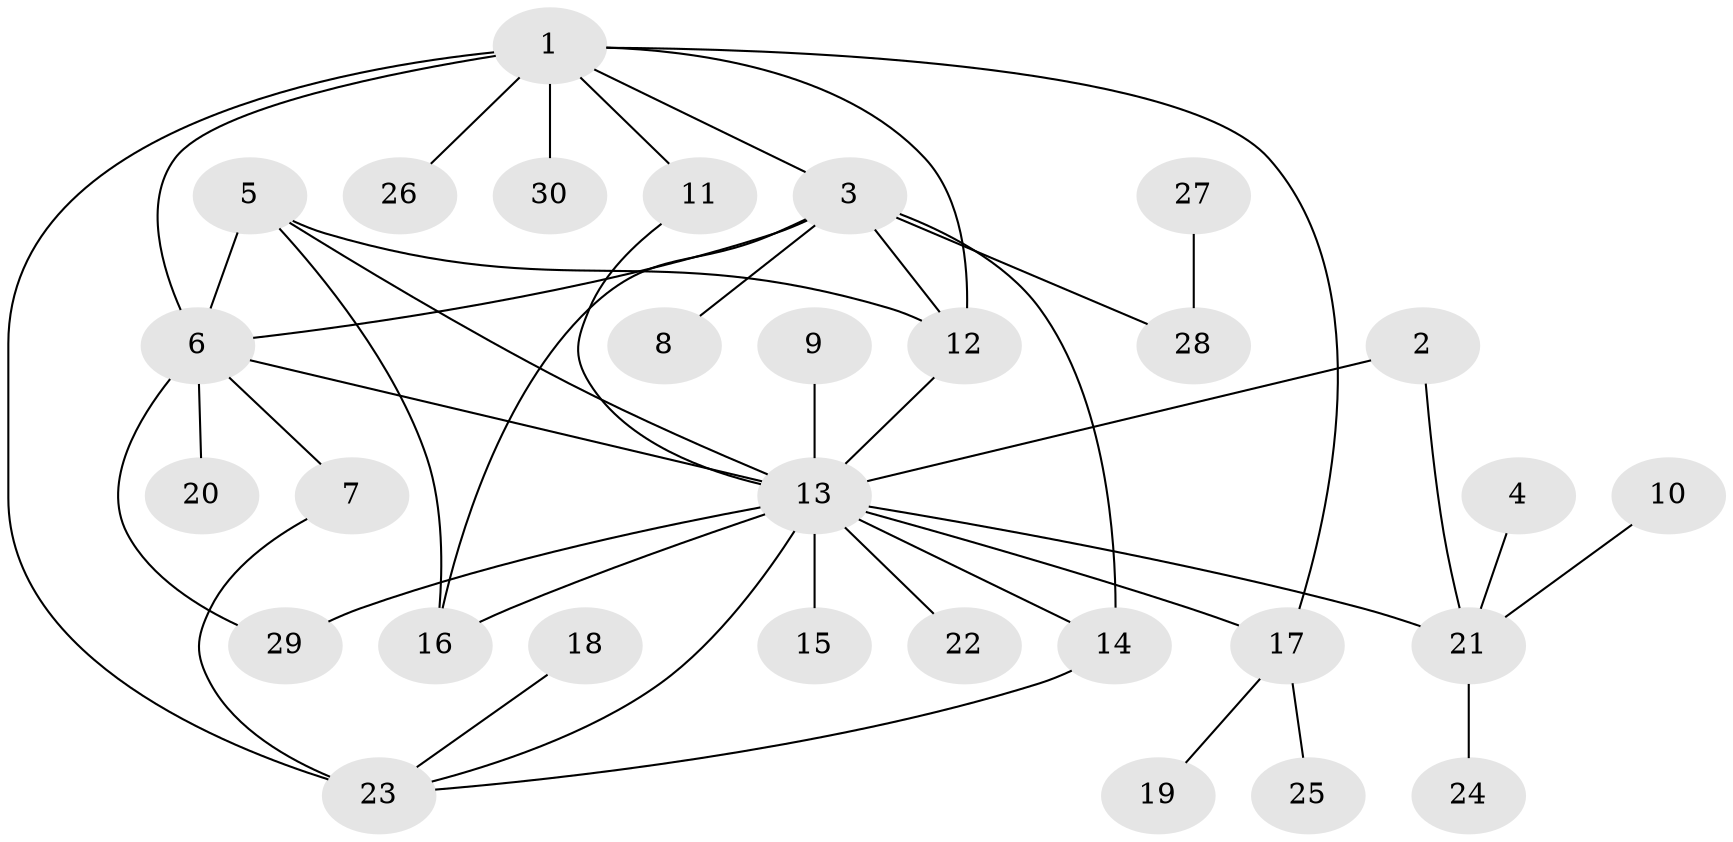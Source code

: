 // original degree distribution, {5: 0.08333333333333333, 6: 0.03333333333333333, 7: 0.03333333333333333, 10: 0.016666666666666666, 2: 0.3, 3: 0.11666666666666667, 8: 0.016666666666666666, 4: 0.03333333333333333, 1: 0.36666666666666664}
// Generated by graph-tools (version 1.1) at 2025/50/03/09/25 03:50:30]
// undirected, 30 vertices, 44 edges
graph export_dot {
graph [start="1"]
  node [color=gray90,style=filled];
  1;
  2;
  3;
  4;
  5;
  6;
  7;
  8;
  9;
  10;
  11;
  12;
  13;
  14;
  15;
  16;
  17;
  18;
  19;
  20;
  21;
  22;
  23;
  24;
  25;
  26;
  27;
  28;
  29;
  30;
  1 -- 3 [weight=1.0];
  1 -- 6 [weight=1.0];
  1 -- 11 [weight=1.0];
  1 -- 12 [weight=1.0];
  1 -- 17 [weight=1.0];
  1 -- 23 [weight=2.0];
  1 -- 26 [weight=1.0];
  1 -- 30 [weight=1.0];
  2 -- 13 [weight=1.0];
  2 -- 21 [weight=1.0];
  3 -- 6 [weight=1.0];
  3 -- 8 [weight=1.0];
  3 -- 12 [weight=1.0];
  3 -- 14 [weight=1.0];
  3 -- 16 [weight=2.0];
  3 -- 28 [weight=1.0];
  4 -- 21 [weight=1.0];
  5 -- 6 [weight=1.0];
  5 -- 12 [weight=1.0];
  5 -- 13 [weight=1.0];
  5 -- 16 [weight=1.0];
  6 -- 7 [weight=1.0];
  6 -- 13 [weight=1.0];
  6 -- 20 [weight=1.0];
  6 -- 29 [weight=2.0];
  7 -- 23 [weight=1.0];
  9 -- 13 [weight=1.0];
  10 -- 21 [weight=1.0];
  11 -- 13 [weight=1.0];
  12 -- 13 [weight=1.0];
  13 -- 14 [weight=1.0];
  13 -- 15 [weight=1.0];
  13 -- 16 [weight=1.0];
  13 -- 17 [weight=1.0];
  13 -- 21 [weight=1.0];
  13 -- 22 [weight=1.0];
  13 -- 23 [weight=1.0];
  13 -- 29 [weight=1.0];
  14 -- 23 [weight=1.0];
  17 -- 19 [weight=1.0];
  17 -- 25 [weight=1.0];
  18 -- 23 [weight=1.0];
  21 -- 24 [weight=1.0];
  27 -- 28 [weight=1.0];
}
